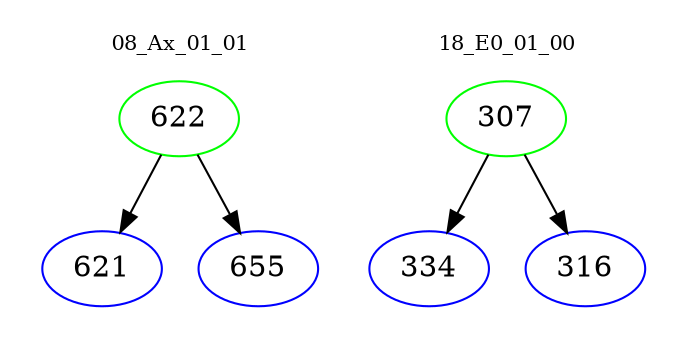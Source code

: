 digraph{
subgraph cluster_0 {
color = white
label = "08_Ax_01_01";
fontsize=10;
T0_622 [label="622", color="green"]
T0_622 -> T0_621 [color="black"]
T0_621 [label="621", color="blue"]
T0_622 -> T0_655 [color="black"]
T0_655 [label="655", color="blue"]
}
subgraph cluster_1 {
color = white
label = "18_E0_01_00";
fontsize=10;
T1_307 [label="307", color="green"]
T1_307 -> T1_334 [color="black"]
T1_334 [label="334", color="blue"]
T1_307 -> T1_316 [color="black"]
T1_316 [label="316", color="blue"]
}
}
